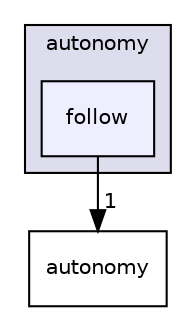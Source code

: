 digraph "/root/scrimmage/scrimmage/include/scrimmage/plugins/autonomy/follow" {
  compound=true
  node [ fontsize="10", fontname="Helvetica"];
  edge [ labelfontsize="10", labelfontname="Helvetica"];
  subgraph clusterdir_5aacfe0deb1b51de3b8a4437197fbda8 {
    graph [ bgcolor="#ddddee", pencolor="black", label="autonomy" fontname="Helvetica", fontsize="10", URL="dir_5aacfe0deb1b51de3b8a4437197fbda8.html"]
  dir_388c71d41dbb26b006d4302a37b3501a [shape=box, label="follow", style="filled", fillcolor="#eeeeff", pencolor="black", URL="dir_388c71d41dbb26b006d4302a37b3501a.html"];
  }
  dir_b3bb4020ef55165afbb203d4dc0e2378 [shape=box label="autonomy" URL="dir_b3bb4020ef55165afbb203d4dc0e2378.html"];
  dir_388c71d41dbb26b006d4302a37b3501a->dir_b3bb4020ef55165afbb203d4dc0e2378 [headlabel="1", labeldistance=1.5 headhref="dir_000033_000006.html"];
}

